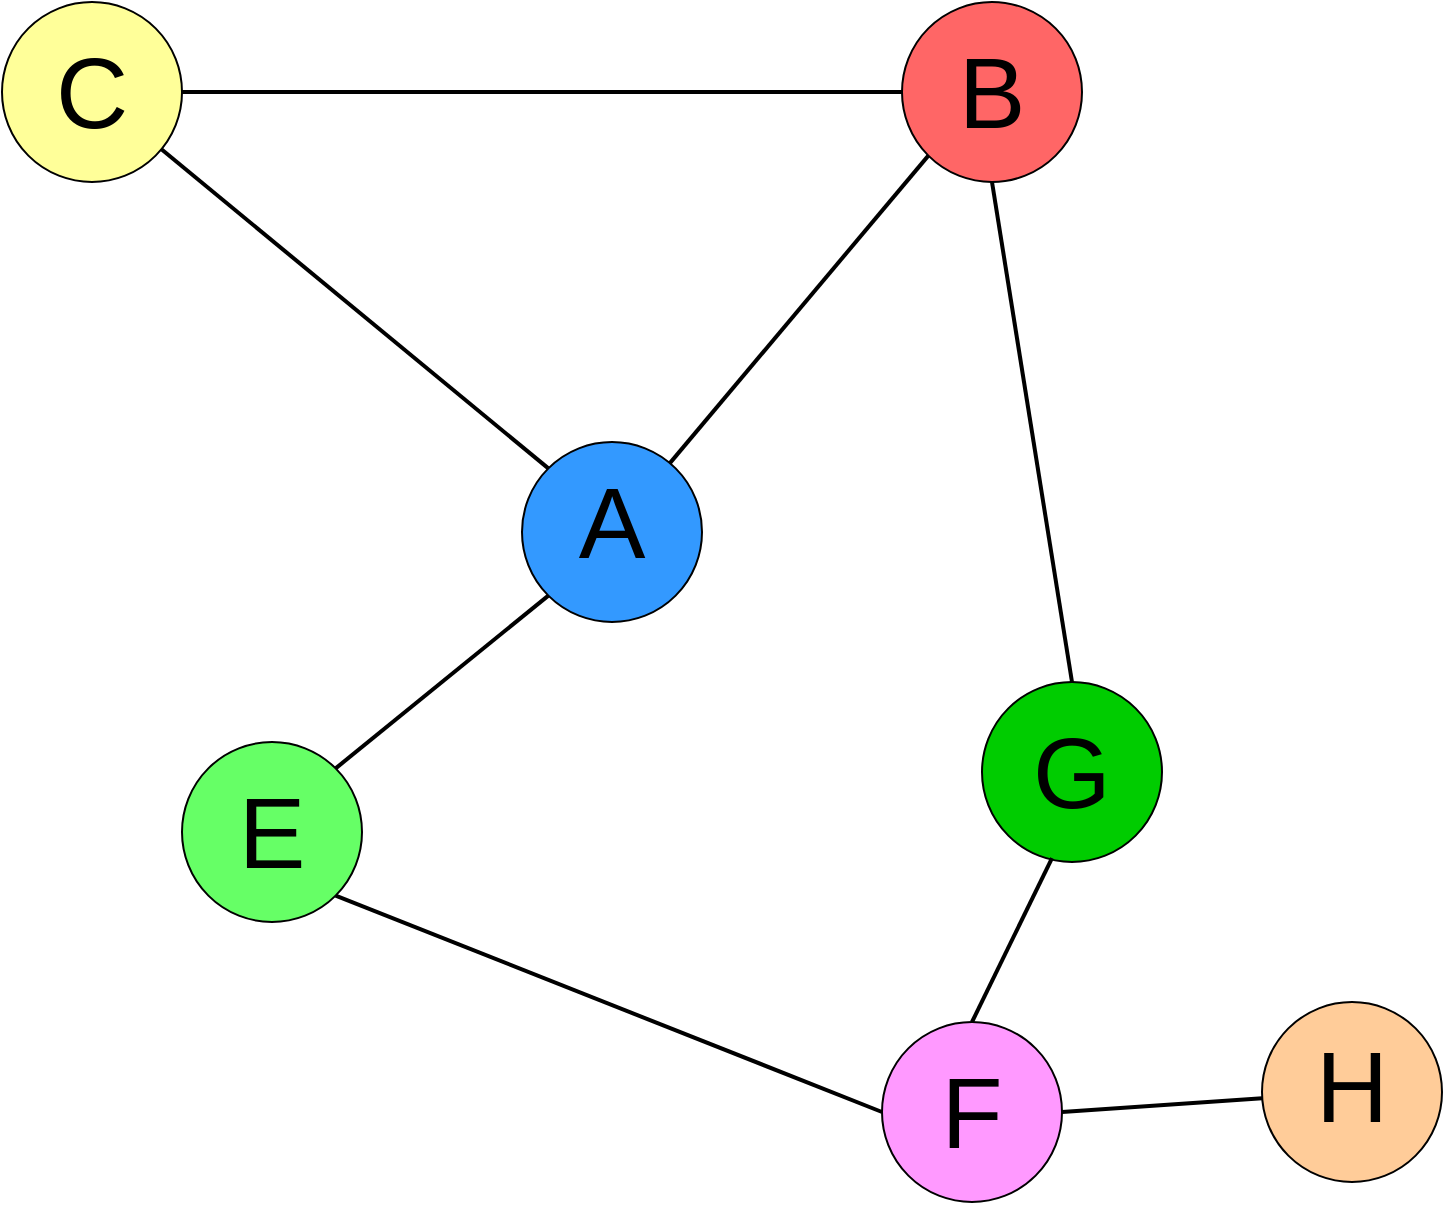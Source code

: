 <mxfile version="13.1.3" type="device"><diagram id="W6kUVzB7vg3gh7mi70ep" name="Page-1"><mxGraphModel dx="2182" dy="747" grid="1" gridSize="10" guides="1" tooltips="1" connect="1" arrows="1" fold="1" page="1" pageScale="1" pageWidth="827" pageHeight="1169" math="0" shadow="0"><root><mxCell id="0"/><mxCell id="1" parent="0"/><mxCell id="ZKKl_icsssvbGzwPaaJV-1" value="" style="ellipse;whiteSpace=wrap;html=1;fillColor=#3399FF;" vertex="1" parent="1"><mxGeometry x="160" y="280" width="90" height="90" as="geometry"/></mxCell><mxCell id="ZKKl_icsssvbGzwPaaJV-2" value="" style="ellipse;whiteSpace=wrap;html=1;fillColor=#FFFF99;" vertex="1" parent="1"><mxGeometry x="-100" y="60" width="90" height="90" as="geometry"/></mxCell><mxCell id="ZKKl_icsssvbGzwPaaJV-3" value="" style="ellipse;whiteSpace=wrap;html=1;strokeColor=#000000;fillColor=#FF6666;" vertex="1" parent="1"><mxGeometry x="350" y="60" width="90" height="90" as="geometry"/></mxCell><mxCell id="ZKKl_icsssvbGzwPaaJV-4" value="" style="endArrow=none;html=1;entryX=0;entryY=1;entryDx=0;entryDy=0;strokeWidth=2;" edge="1" parent="1" source="ZKKl_icsssvbGzwPaaJV-1" target="ZKKl_icsssvbGzwPaaJV-3"><mxGeometry width="50" height="50" relative="1" as="geometry"><mxPoint x="200" y="410" as="sourcePoint"/><mxPoint x="250" y="360" as="targetPoint"/></mxGeometry></mxCell><mxCell id="ZKKl_icsssvbGzwPaaJV-5" value="" style="endArrow=none;html=1;strokeWidth=2;exitX=0;exitY=0;exitDx=0;exitDy=0;" edge="1" parent="1" source="ZKKl_icsssvbGzwPaaJV-1" target="ZKKl_icsssvbGzwPaaJV-2"><mxGeometry width="50" height="50" relative="1" as="geometry"><mxPoint x="200" y="410" as="sourcePoint"/><mxPoint x="20" y="370" as="targetPoint"/></mxGeometry></mxCell><mxCell id="ZKKl_icsssvbGzwPaaJV-9" value="" style="endArrow=none;html=1;strokeWidth=2;exitX=1;exitY=0.5;exitDx=0;exitDy=0;entryX=0;entryY=0.5;entryDx=0;entryDy=0;" edge="1" parent="1" source="ZKKl_icsssvbGzwPaaJV-2" target="ZKKl_icsssvbGzwPaaJV-3"><mxGeometry width="50" height="50" relative="1" as="geometry"><mxPoint x="200" y="410" as="sourcePoint"/><mxPoint x="250" y="360" as="targetPoint"/></mxGeometry></mxCell><mxCell id="ZKKl_icsssvbGzwPaaJV-10" value="" style="ellipse;whiteSpace=wrap;html=1;fillColor=#66FF66;" vertex="1" parent="1"><mxGeometry x="-10" y="430" width="90" height="90" as="geometry"/></mxCell><mxCell id="ZKKl_icsssvbGzwPaaJV-11" value="" style="ellipse;whiteSpace=wrap;html=1;fillColor=#FF99FF;" vertex="1" parent="1"><mxGeometry x="340" y="570" width="90" height="90" as="geometry"/></mxCell><mxCell id="ZKKl_icsssvbGzwPaaJV-12" value="" style="endArrow=none;html=1;strokeWidth=2;exitX=1;exitY=0;exitDx=0;exitDy=0;entryX=0;entryY=1;entryDx=0;entryDy=0;" edge="1" parent="1" source="ZKKl_icsssvbGzwPaaJV-10" target="ZKKl_icsssvbGzwPaaJV-1"><mxGeometry width="50" height="50" relative="1" as="geometry"><mxPoint x="343.46" y="520.0" as="sourcePoint"/><mxPoint x="149.999" y="360.448" as="targetPoint"/></mxGeometry></mxCell><mxCell id="ZKKl_icsssvbGzwPaaJV-13" value="" style="endArrow=none;html=1;strokeWidth=2;exitX=0;exitY=0.5;exitDx=0;exitDy=0;entryX=1;entryY=1;entryDx=0;entryDy=0;" edge="1" parent="1" source="ZKKl_icsssvbGzwPaaJV-11" target="ZKKl_icsssvbGzwPaaJV-10"><mxGeometry width="50" height="50" relative="1" as="geometry"><mxPoint x="273.46" y="664.55" as="sourcePoint"/><mxPoint x="79.999" y="504.998" as="targetPoint"/></mxGeometry></mxCell><mxCell id="ZKKl_icsssvbGzwPaaJV-14" value="" style="ellipse;whiteSpace=wrap;html=1;fillColor=#FFCC99;" vertex="1" parent="1"><mxGeometry x="530" y="560" width="90" height="90" as="geometry"/></mxCell><mxCell id="ZKKl_icsssvbGzwPaaJV-15" value="" style="ellipse;whiteSpace=wrap;html=1;fillColor=#00CC00;" vertex="1" parent="1"><mxGeometry x="390" y="400" width="90" height="90" as="geometry"/></mxCell><mxCell id="ZKKl_icsssvbGzwPaaJV-16" value="" style="endArrow=none;html=1;strokeWidth=2;exitX=0.389;exitY=0.978;exitDx=0;exitDy=0;entryX=0.5;entryY=0;entryDx=0;entryDy=0;exitPerimeter=0;" edge="1" parent="1" source="ZKKl_icsssvbGzwPaaJV-15" target="ZKKl_icsssvbGzwPaaJV-11"><mxGeometry width="50" height="50" relative="1" as="geometry"><mxPoint x="373.18" y="748.18" as="sourcePoint"/><mxPoint x="100.0" y="640.0" as="targetPoint"/></mxGeometry></mxCell><mxCell id="ZKKl_icsssvbGzwPaaJV-17" value="" style="endArrow=none;html=1;strokeWidth=2;entryX=1;entryY=0.5;entryDx=0;entryDy=0;" edge="1" parent="1" source="ZKKl_icsssvbGzwPaaJV-14" target="ZKKl_icsssvbGzwPaaJV-11"><mxGeometry width="50" height="50" relative="1" as="geometry"><mxPoint x="620" y="788.18" as="sourcePoint"/><mxPoint x="346.82" y="680.0" as="targetPoint"/></mxGeometry></mxCell><mxCell id="ZKKl_icsssvbGzwPaaJV-18" value="&lt;font style=&quot;font-size: 50px&quot;&gt;A&lt;/font&gt;" style="text;html=1;strokeColor=none;fillColor=none;align=center;verticalAlign=middle;whiteSpace=wrap;rounded=0;" vertex="1" parent="1"><mxGeometry x="185" y="310" width="40" height="20" as="geometry"/></mxCell><mxCell id="ZKKl_icsssvbGzwPaaJV-19" value="&lt;font style=&quot;font-size: 50px&quot;&gt;B&lt;/font&gt;" style="text;html=1;strokeColor=none;fillColor=none;align=center;verticalAlign=middle;whiteSpace=wrap;rounded=0;" vertex="1" parent="1"><mxGeometry x="375" y="95" width="40" height="20" as="geometry"/></mxCell><mxCell id="ZKKl_icsssvbGzwPaaJV-22" value="&lt;font style=&quot;font-size: 50px&quot;&gt;H&lt;/font&gt;" style="text;html=1;strokeColor=none;fillColor=none;align=center;verticalAlign=middle;whiteSpace=wrap;rounded=0;" vertex="1" parent="1"><mxGeometry x="555" y="592" width="40" height="20" as="geometry"/></mxCell><mxCell id="ZKKl_icsssvbGzwPaaJV-23" value="&lt;font style=&quot;font-size: 50px&quot;&gt;G&lt;/font&gt;" style="text;html=1;strokeColor=none;fillColor=none;align=center;verticalAlign=middle;whiteSpace=wrap;rounded=0;" vertex="1" parent="1"><mxGeometry x="415" y="435" width="40" height="20" as="geometry"/></mxCell><mxCell id="ZKKl_icsssvbGzwPaaJV-24" value="&lt;font style=&quot;font-size: 50px&quot;&gt;F&lt;/font&gt;" style="text;html=1;strokeColor=none;fillColor=none;align=center;verticalAlign=middle;whiteSpace=wrap;rounded=0;" vertex="1" parent="1"><mxGeometry x="365" y="605" width="40" height="20" as="geometry"/></mxCell><mxCell id="ZKKl_icsssvbGzwPaaJV-25" value="&lt;font style=&quot;font-size: 50px&quot;&gt;E&lt;/font&gt;" style="text;html=1;strokeColor=none;fillColor=none;align=center;verticalAlign=middle;whiteSpace=wrap;rounded=0;" vertex="1" parent="1"><mxGeometry x="15" y="465" width="40" height="20" as="geometry"/></mxCell><mxCell id="ZKKl_icsssvbGzwPaaJV-26" value="&lt;font style=&quot;font-size: 50px&quot;&gt;C&lt;/font&gt;" style="text;html=1;strokeColor=none;fillColor=none;align=center;verticalAlign=middle;whiteSpace=wrap;rounded=0;" vertex="1" parent="1"><mxGeometry x="-75" y="95" width="40" height="20" as="geometry"/></mxCell><mxCell id="ZKKl_icsssvbGzwPaaJV-37" value="" style="endArrow=none;html=1;strokeWidth=2;entryX=0.5;entryY=1;entryDx=0;entryDy=0;exitX=0.5;exitY=0;exitDx=0;exitDy=0;" edge="1" parent="1" source="ZKKl_icsssvbGzwPaaJV-15" target="ZKKl_icsssvbGzwPaaJV-3"><mxGeometry width="50" height="50" relative="1" as="geometry"><mxPoint x="405" y="400" as="sourcePoint"/><mxPoint x="499.999" y="275.448" as="targetPoint"/></mxGeometry></mxCell></root></mxGraphModel></diagram></mxfile>